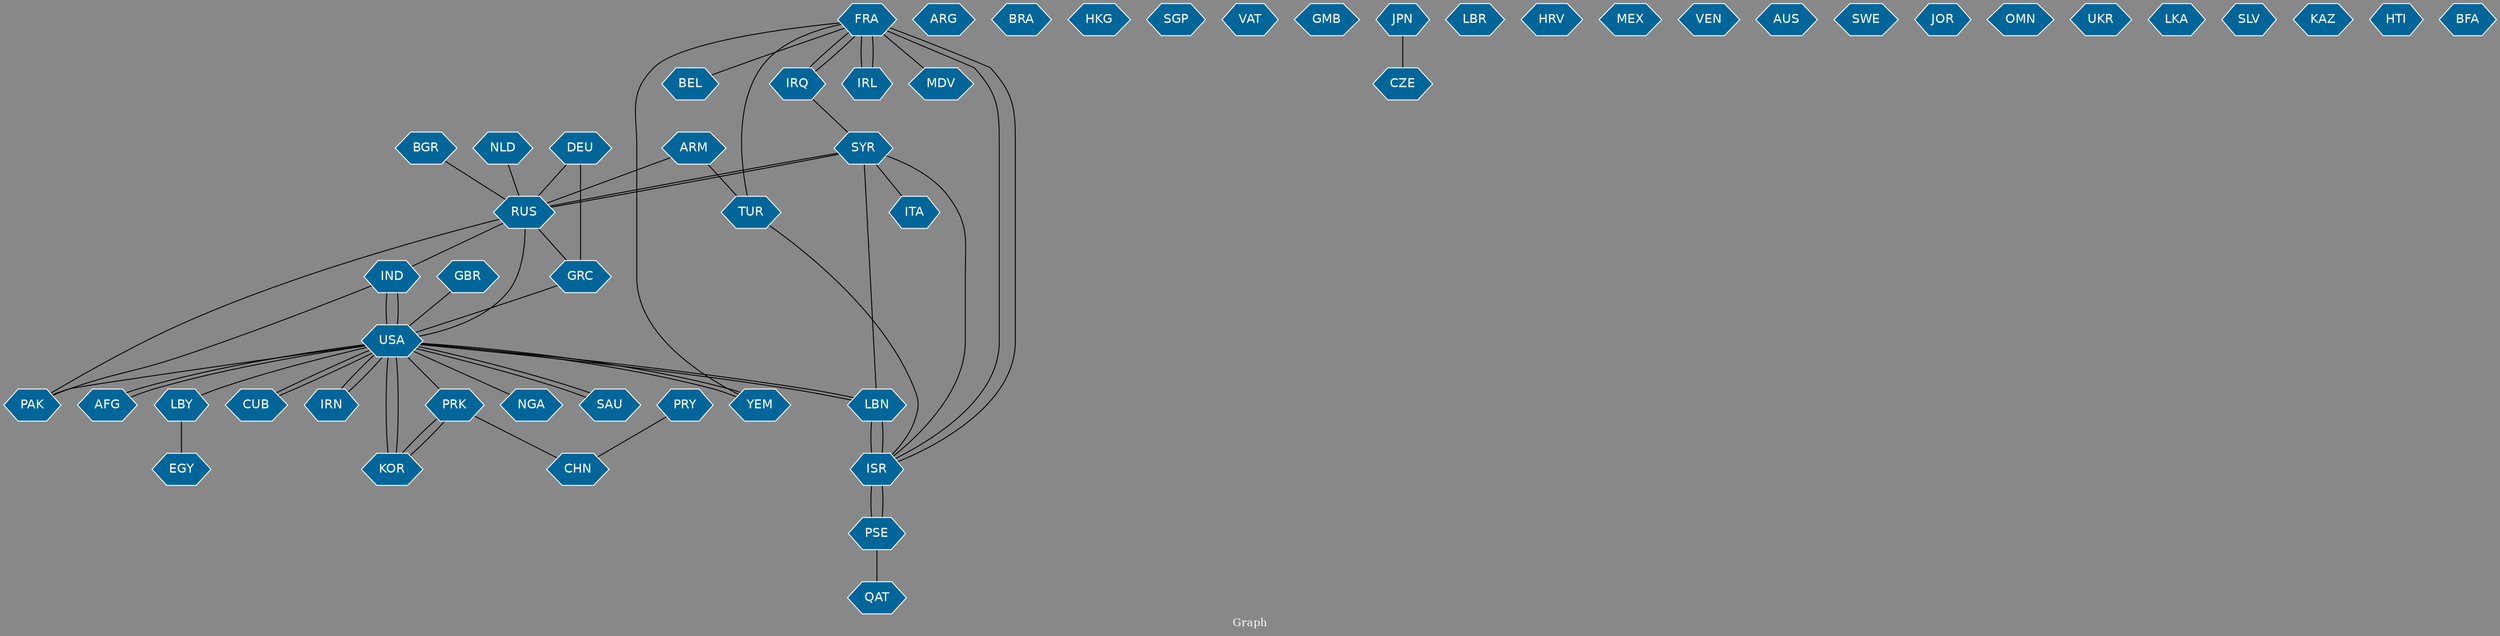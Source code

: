 // Countries together in item graph
graph {
	graph [bgcolor="#888888" fontcolor=white fontsize=12 label="Graph" outputorder=edgesfirst overlap=prism]
	node [color=white fillcolor="#006699" fontcolor=white fontname=Helvetica shape=hexagon style=filled]
	edge [arrowhead=open color=black fontcolor=white fontname=Courier fontsize=12]
		FRA [label=FRA]
		IND [label=IND]
		USA [label=USA]
		ARG [label=ARG]
		YEM [label=YEM]
		SAU [label=SAU]
		IRQ [label=IRQ]
		BRA [label=BRA]
		CHN [label=CHN]
		HKG [label=HKG]
		PRK [label=PRK]
		SGP [label=SGP]
		LBY [label=LBY]
		PSE [label=PSE]
		RUS [label=RUS]
		GRC [label=GRC]
		AFG [label=AFG]
		CUB [label=CUB]
		IRN [label=IRN]
		LBN [label=LBN]
		BGR [label=BGR]
		VAT [label=VAT]
		BEL [label=BEL]
		ISR [label=ISR]
		PAK [label=PAK]
		KOR [label=KOR]
		GMB [label=GMB]
		DEU [label=DEU]
		GBR [label=GBR]
		JPN [label=JPN]
		SYR [label=SYR]
		TUR [label=TUR]
		LBR [label=LBR]
		HRV [label=HRV]
		MEX [label=MEX]
		VEN [label=VEN]
		AUS [label=AUS]
		EGY [label=EGY]
		IRL [label=IRL]
		SWE [label=SWE]
		JOR [label=JOR]
		OMN [label=OMN]
		NLD [label=NLD]
		UKR [label=UKR]
		CZE [label=CZE]
		MDV [label=MDV]
		LKA [label=LKA]
		SLV [label=SLV]
		ARM [label=ARM]
		KAZ [label=KAZ]
		QAT [label=QAT]
		NGA [label=NGA]
		HTI [label=HTI]
		ITA [label=ITA]
		PRY [label=PRY]
		BFA [label=BFA]
			FRA -- BEL [weight=3]
			FRA -- MDV [weight=1]
			BGR -- RUS [weight=2]
			ISR -- PSE [weight=2]
			USA -- AFG [weight=1]
			DEU -- RUS [weight=1]
			IND -- PAK [weight=1]
			PSE -- ISR [weight=2]
			KOR -- USA [weight=2]
			CUB -- USA [weight=3]
			IRQ -- SYR [weight=1]
			JPN -- CZE [weight=1]
			PRK -- CHN [weight=1]
			ARM -- RUS [weight=1]
			YEM -- USA [weight=1]
			KOR -- PRK [weight=1]
			TUR -- ISR [weight=1]
			SYR -- ISR [weight=1]
			NLD -- RUS [weight=1]
			LBN -- USA [weight=1]
			RUS -- SYR [weight=1]
			FRA -- IRQ [weight=1]
			LBN -- ISR [weight=9]
			ISR -- FRA [weight=4]
			IND -- USA [weight=6]
			RUS -- IND [weight=1]
			ARM -- TUR [weight=1]
			FRA -- TUR [weight=1]
			RUS -- PAK [weight=1]
			USA -- IND [weight=7]
			USA -- SAU [weight=2]
			AFG -- USA [weight=1]
			PRY -- CHN [weight=1]
			USA -- LBY [weight=1]
			RUS -- USA [weight=1]
			USA -- IRN [weight=1]
			USA -- LBN [weight=1]
			FRA -- IRL [weight=1]
			USA -- CUB [weight=2]
			LBN -- SYR [weight=3]
			PRK -- KOR [weight=1]
			USA -- KOR [weight=1]
			SYR -- RUS [weight=1]
			IRN -- USA [weight=1]
			GRC -- USA [weight=1]
			DEU -- GRC [weight=1]
			USA -- NGA [weight=1]
			SYR -- ITA [weight=1]
			USA -- YEM [weight=1]
			LBY -- EGY [weight=1]
			FRA -- ISR [weight=5]
			IRQ -- FRA [weight=1]
			IRL -- FRA [weight=2]
			PSE -- QAT [weight=1]
			RUS -- GRC [weight=1]
			GBR -- USA [weight=1]
			ISR -- LBN [weight=7]
			USA -- PAK [weight=1]
			YEM -- FRA [weight=2]
			SAU -- USA [weight=3]
			USA -- PRK [weight=1]
}